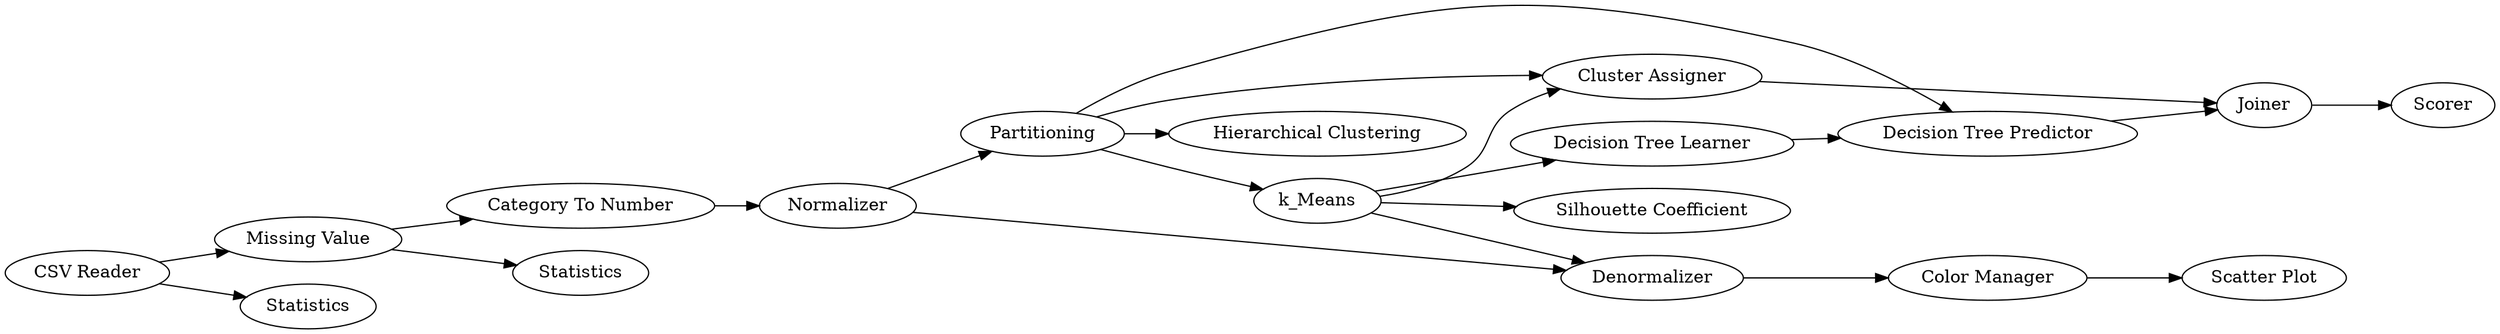 digraph {
	"3205834305365754187_19" [label=Scorer]
	"3205834305365754187_16" [label="Decision Tree Learner"]
	"3205834305365754187_13" [label=Normalizer]
	"3205834305365754187_1" [label="CSV Reader"]
	"3205834305365754187_3" [label="Category To Number"]
	"3205834305365754187_7" [label=Partitioning]
	"3205834305365754187_14" [label=Statistics]
	"3205834305365754187_10" [label="Cluster Assigner"]
	"3205834305365754187_9" [label=k_Means]
	"3205834305365754187_8" [label="Hierarchical Clustering"]
	"3205834305365754187_15" [label="Silhouette Coefficient"]
	"3205834305365754187_18" [label=Joiner]
	"3205834305365754187_2" [label="Missing Value"]
	"3205834305365754187_22" [label="Color Manager"]
	"3205834305365754187_12" [label=Statistics]
	"3205834305365754187_21" [label="Scatter Plot"]
	"3205834305365754187_17" [label="Decision Tree Predictor"]
	"3205834305365754187_20" [label=Denormalizer]
	"3205834305365754187_9" -> "3205834305365754187_15"
	"3205834305365754187_10" -> "3205834305365754187_18"
	"3205834305365754187_20" -> "3205834305365754187_22"
	"3205834305365754187_13" -> "3205834305365754187_20"
	"3205834305365754187_2" -> "3205834305365754187_3"
	"3205834305365754187_1" -> "3205834305365754187_2"
	"3205834305365754187_17" -> "3205834305365754187_18"
	"3205834305365754187_9" -> "3205834305365754187_16"
	"3205834305365754187_9" -> "3205834305365754187_20"
	"3205834305365754187_9" -> "3205834305365754187_10"
	"3205834305365754187_16" -> "3205834305365754187_17"
	"3205834305365754187_7" -> "3205834305365754187_17"
	"3205834305365754187_13" -> "3205834305365754187_7"
	"3205834305365754187_22" -> "3205834305365754187_21"
	"3205834305365754187_7" -> "3205834305365754187_8"
	"3205834305365754187_3" -> "3205834305365754187_13"
	"3205834305365754187_18" -> "3205834305365754187_19"
	"3205834305365754187_1" -> "3205834305365754187_12"
	"3205834305365754187_2" -> "3205834305365754187_14"
	"3205834305365754187_7" -> "3205834305365754187_10"
	"3205834305365754187_7" -> "3205834305365754187_9"
	rankdir=LR
}
